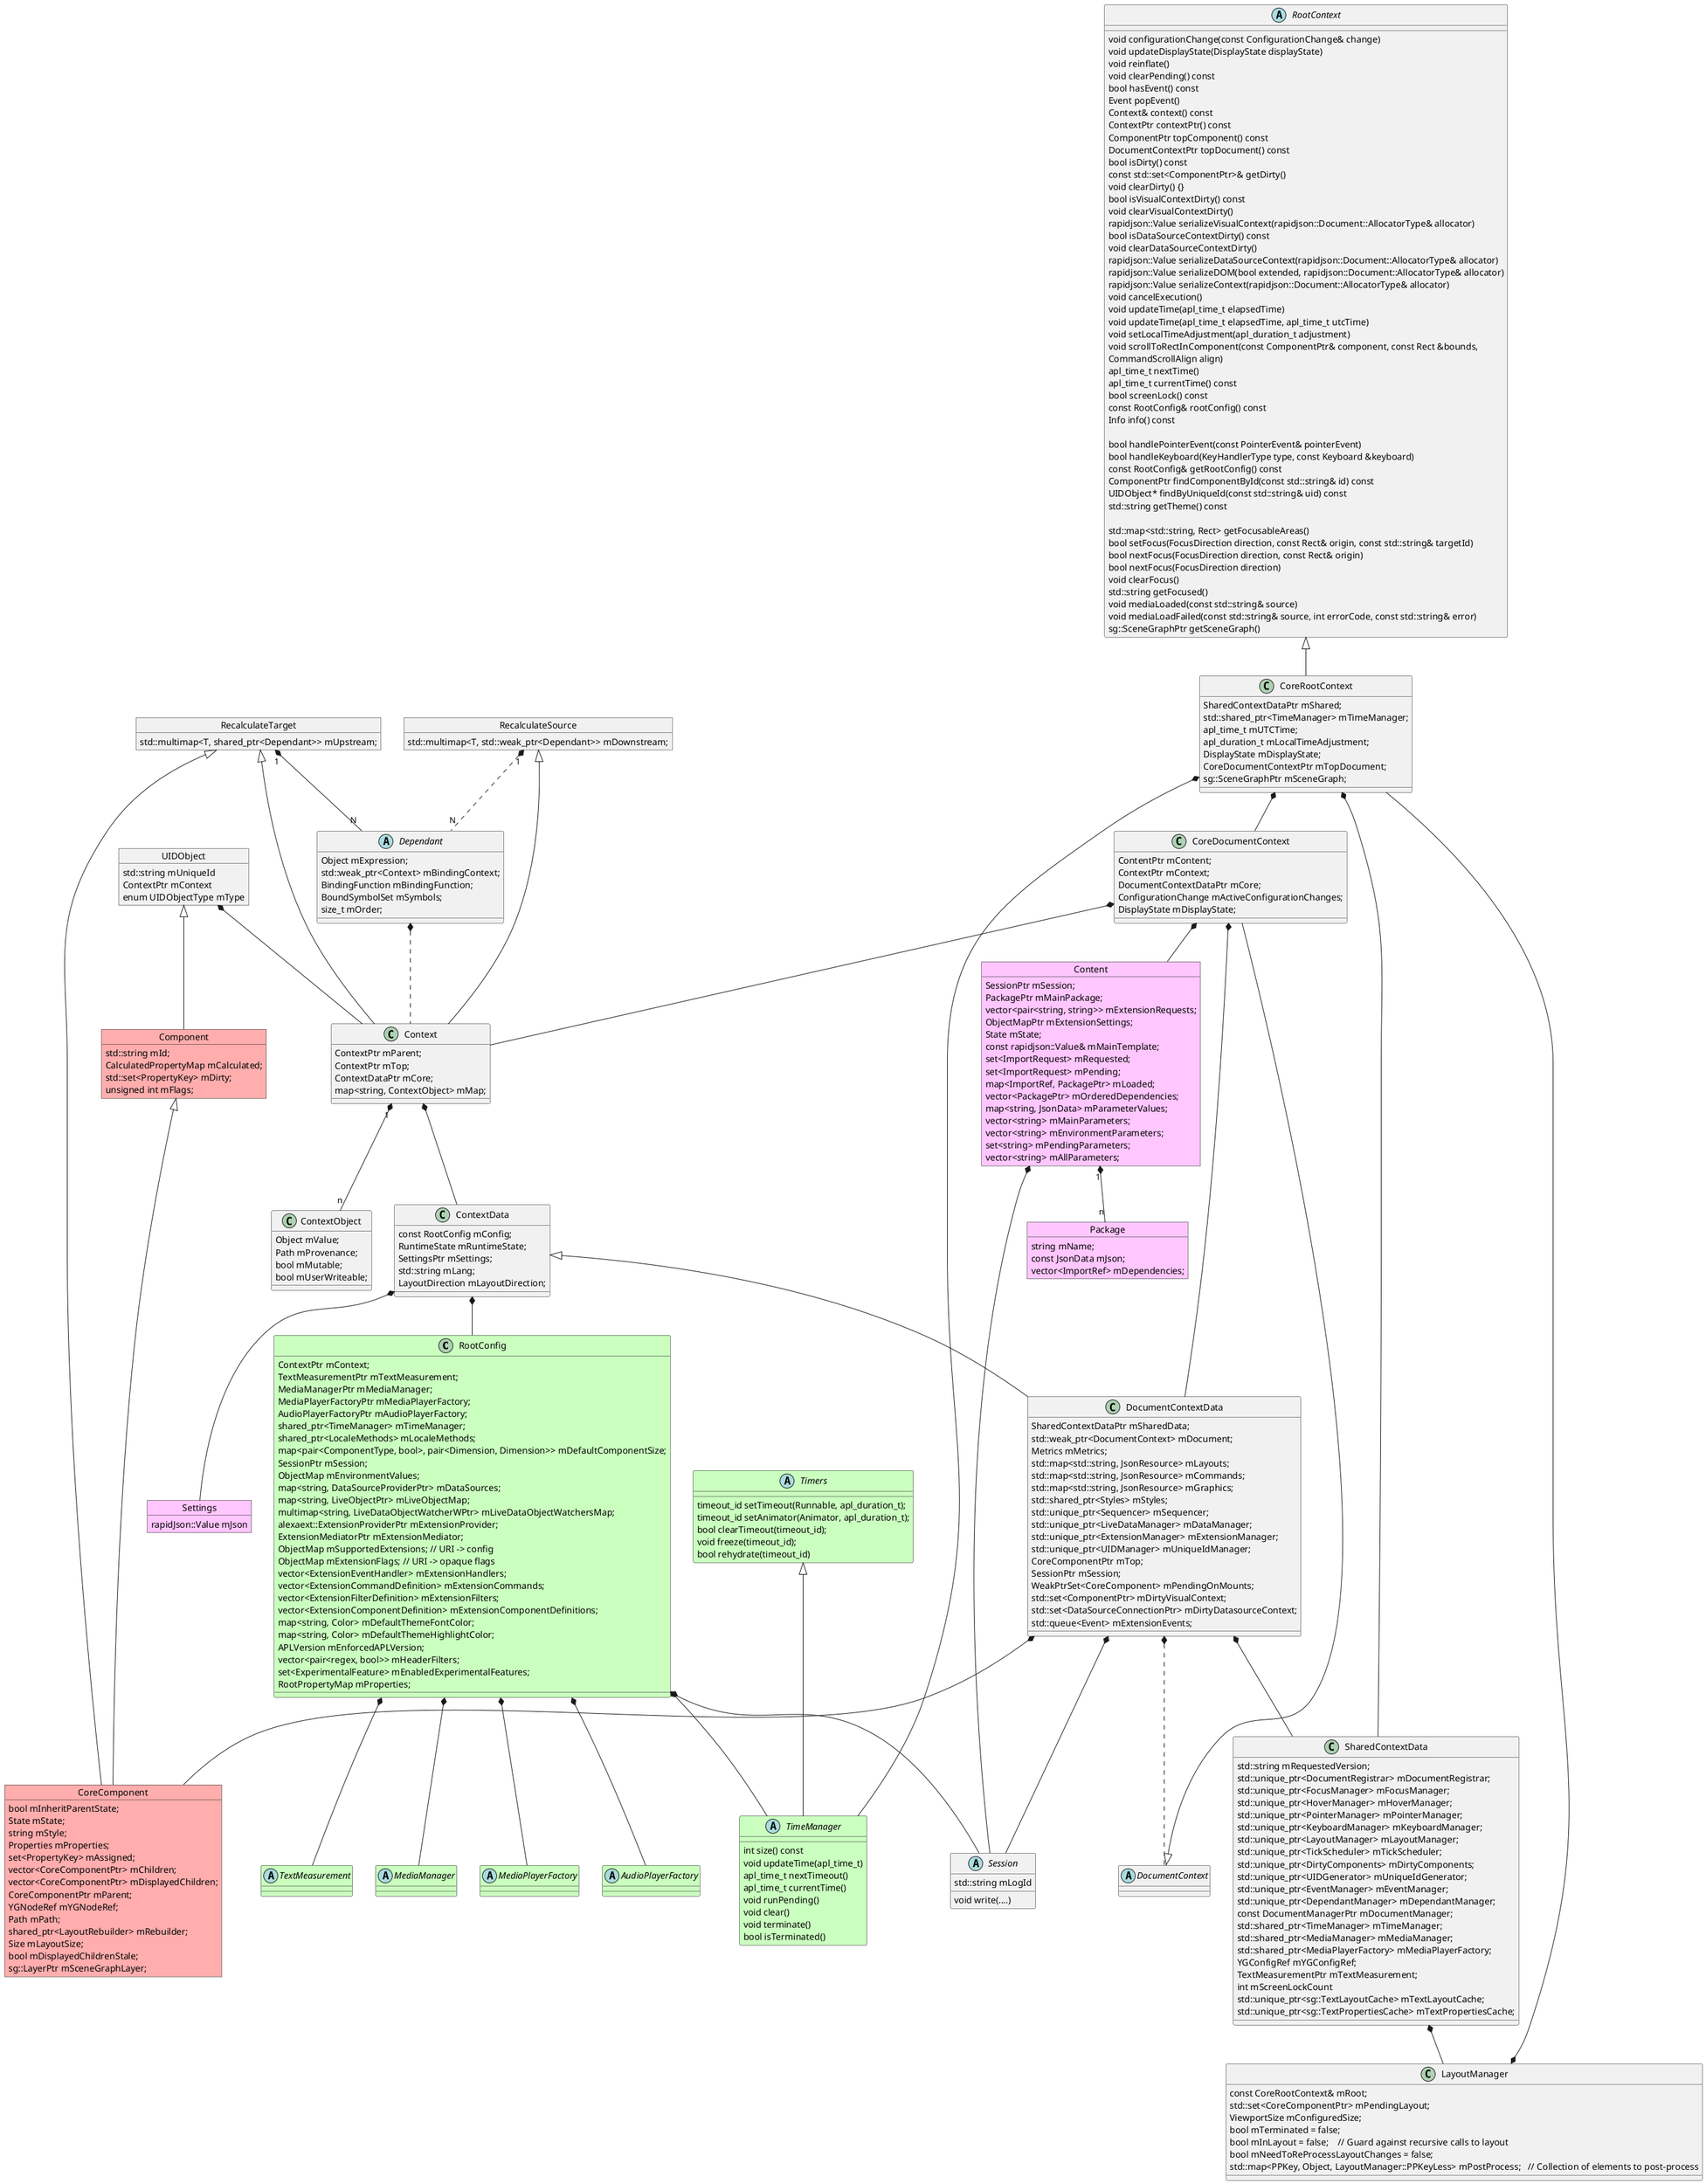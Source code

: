 @startuml

class RootConfig
class Context

abstract TextMeasurement #CAFFBF
abstract MediaManager #CAFFBF
abstract MediaPlayerFactory #CAFFBF
abstract AudioPlayerFactory #CAFFBF

abstract Timers #CAFFBF {
 timeout_id setTimeout(Runnable, apl_duration_t);
 timeout_id setAnimator(Animator, apl_duration_t);
 bool clearTimeout(timeout_id);
 void freeze(timeout_id);
 bool rehydrate(timeout_id)
}

abstract TimeManager #CAFFBF {
    int size() const
    void updateTime(apl_time_t)
    apl_time_t nextTimeout()
    apl_time_t currentTime()
    void runPending()
    void clear()
    void terminate()
    bool isTerminated()
}

Timers <|-- TimeManager

abstract Session {
   void write(....)
   std::string mLogId
}

object Settings #FFC6FF {
  rapidJson::Value mJson
}

object UIDObject {
  std::string mUniqueId
  ContextPtr mContext
  enum UIDObjectType mType
}

UIDObject *-- Context

'object UserData {
'  void *mUserData;
'}

object Component #FFADAD {
  std::string mId;
  CalculatedPropertyMap mCalculated;
  std::set<PropertyKey> mDirty;
  unsigned int mFlags;
}

UIDObject <|-- Component
' UserData <|-- Component

abstract Dependant {
  Object mExpression;
  std::weak_ptr<Context> mBindingContext;
  BindingFunction mBindingFunction;
  BoundSymbolSet mSymbols;
  size_t mOrder;
}

Dependant *.. Context

object RecalculateTarget {
  std::multimap<T, shared_ptr<Dependant>> mUpstream;
}

RecalculateTarget "1" *-- "N" Dependant

object RecalculateSource {
  std::multimap<T, std::weak_ptr<Dependant>> mDownstream;
}

RecalculateSource "1" *.. "N" Dependant

object CoreComponent #FFADAD {
  bool mInheritParentState;
  State mState;
  string mStyle;
  Properties mProperties;
  set<PropertyKey> mAssigned;
  vector<CoreComponentPtr> mChildren;
  vector<CoreComponentPtr> mDisplayedChildren;
  CoreComponentPtr mParent;
  YGNodeRef mYGNodeRef;
  Path mPath;
  shared_ptr<LayoutRebuilder> mRebuilder;
  Size mLayoutSize;
  bool mDisplayedChildrenStale;
  sg::LayerPtr mSceneGraphLayer;
}

RecalculateTarget <|-- CoreComponent
Component <|-- CoreComponent

abstract DocumentContext {
}


class ContextData {
    const RootConfig mConfig;
    RuntimeState mRuntimeState;
    SettingsPtr mSettings;
    std::string mLang;
    LayoutDirection mLayoutDirection;
}

ContextData *-- RootConfig
ContextData *-- Settings

class ContextObject {
    Object mValue;
    Path mProvenance;
    bool mMutable;
    bool mUserWriteable;
}

class Context {
   ContextPtr mParent;
   ContextPtr mTop;
   ContextDataPtr mCore;
   map<string, ContextObject> mMap;
}

RecalculateTarget <|-- Context
RecalculateSource <|-- Context

Context *-- ContextData
Context "1" *-- "n" ContextObject

object Package #FFC6FF {
 string mName;
 const JsonData mJson;
 vector<ImportRef> mDependencies;
}

object Content #FFC6FF {
  SessionPtr mSession;
  PackagePtr mMainPackage;
  vector<pair<string, string>> mExtensionRequests;
  ObjectMapPtr mExtensionSettings;
  State mState;
  const rapidjson::Value& mMainTemplate;
  set<ImportRequest> mRequested;
  set<ImportRequest> mPending;
  map<ImportRef, PackagePtr> mLoaded;
  vector<PackagePtr> mOrderedDependencies;
  map<string, JsonData> mParameterValues;
  vector<string> mMainParameters;
  vector<string> mEnvironmentParameters;
  set<string> mPendingParameters;
  vector<string> mAllParameters;
}

Content "1" *-- "n" Package
Content *-- Session


abstract RootContext {
    void configurationChange(const ConfigurationChange& change)
    void updateDisplayState(DisplayState displayState)
    void reinflate()
    void clearPending() const
    bool hasEvent() const
    Event popEvent()
    Context& context() const
    ContextPtr contextPtr() const
    ComponentPtr topComponent() const
    DocumentContextPtr topDocument() const
    bool isDirty() const
    const std::set<ComponentPtr>& getDirty()
    void clearDirty() {}
    bool isVisualContextDirty() const
    void clearVisualContextDirty()
    rapidjson::Value serializeVisualContext(rapidjson::Document::AllocatorType& allocator)
    bool isDataSourceContextDirty() const
    void clearDataSourceContextDirty()
    rapidjson::Value serializeDataSourceContext(rapidjson::Document::AllocatorType& allocator)
    rapidjson::Value serializeDOM(bool extended, rapidjson::Document::AllocatorType& allocator)
    rapidjson::Value serializeContext(rapidjson::Document::AllocatorType& allocator)
    void cancelExecution()
    void updateTime(apl_time_t elapsedTime)
    void updateTime(apl_time_t elapsedTime, apl_time_t utcTime)
    void setLocalTimeAdjustment(apl_duration_t adjustment)
    void scrollToRectInComponent(const ComponentPtr& component, const Rect &bounds,
                                         CommandScrollAlign align)
    apl_time_t nextTime()
    apl_time_t currentTime() const
    bool screenLock() const
    const RootConfig& rootConfig() const
    Info info() const

    bool handlePointerEvent(const PointerEvent& pointerEvent)
    bool handleKeyboard(KeyHandlerType type, const Keyboard &keyboard)
    const RootConfig& getRootConfig() const
    ComponentPtr findComponentById(const std::string& id) const
    UIDObject* findByUniqueId(const std::string& uid) const
    std::string getTheme() const

    std::map<std::string, Rect> getFocusableAreas()
    bool setFocus(FocusDirection direction, const Rect& origin, const std::string& targetId)
    bool nextFocus(FocusDirection direction, const Rect& origin)
    bool nextFocus(FocusDirection direction)
    void clearFocus()
    std::string getFocused()
    void mediaLoaded(const std::string& source)
    void mediaLoadFailed(const std::string& source, int errorCode, const std::string& error)
    sg::SceneGraphPtr getSceneGraph()
}
' UserData <|-- RootContext

class SharedContextData {
    std::string mRequestedVersion;
    std::unique_ptr<DocumentRegistrar> mDocumentRegistrar;
    std::unique_ptr<FocusManager> mFocusManager;
    std::unique_ptr<HoverManager> mHoverManager;
    std::unique_ptr<PointerManager> mPointerManager;
    std::unique_ptr<KeyboardManager> mKeyboardManager;
    std::unique_ptr<LayoutManager> mLayoutManager;
    std::unique_ptr<TickScheduler> mTickScheduler;
    std::unique_ptr<DirtyComponents> mDirtyComponents;
    std::unique_ptr<UIDGenerator> mUniqueIdGenerator;
    std::unique_ptr<EventManager> mEventManager;
    std::unique_ptr<DependantManager> mDependantManager;
    const DocumentManagerPtr mDocumentManager;
    std::shared_ptr<TimeManager> mTimeManager;
    std::shared_ptr<MediaManager> mMediaManager;
    std::shared_ptr<MediaPlayerFactory> mMediaPlayerFactory;
    YGConfigRef mYGConfigRef;
    TextMeasurementPtr mTextMeasurement;
    int mScreenLockCount
    std::unique_ptr<sg::TextLayoutCache> mTextLayoutCache;
    std::unique_ptr<sg::TextPropertiesCache> mTextPropertiesCache;
}

class LayoutManager {
    const CoreRootContext& mRoot;
    std::set<CoreComponentPtr> mPendingLayout;
    ViewportSize mConfiguredSize;
    bool mTerminated = false;
    bool mInLayout = false;    // Guard against recursive calls to layout
    bool mNeedToReProcessLayoutChanges = false;
    std::map<PPKey, Object, LayoutManager::PPKeyLess> mPostProcess;   // Collection of elements to post-process
}

SharedContextData *-- LayoutManager
LayoutManager *-- CoreRootContext

class DocumentContextData {
        SharedContextDataPtr mSharedData;
        std::weak_ptr<DocumentContext> mDocument;
        Metrics mMetrics;
        std::map<std::string, JsonResource> mLayouts;
        std::map<std::string, JsonResource> mCommands;
        std::map<std::string, JsonResource> mGraphics;
        std::shared_ptr<Styles> mStyles;
        std::unique_ptr<Sequencer> mSequencer;
        std::unique_ptr<LiveDataManager> mDataManager;
        std::unique_ptr<ExtensionManager> mExtensionManager;
        std::unique_ptr<UIDManager> mUniqueIdManager;
        CoreComponentPtr mTop;
        SessionPtr mSession;
        WeakPtrSet<CoreComponent> mPendingOnMounts;
        std::set<ComponentPtr> mDirtyVisualContext;
        std::set<DataSourceConnectionPtr> mDirtyDatasourceContext;
        std::queue<Event> mExtensionEvents;
}

ContextData <|-- DocumentContextData
DocumentContextData *-- SharedContextData
DocumentContextData *.. DocumentContext
DocumentContextData *-- CoreComponent
DocumentContextData *-- Session


class CoreDocumentContext {
    ContentPtr mContent;
    ContextPtr mContext;
    DocumentContextDataPtr mCore;
    ConfigurationChange mActiveConfigurationChanges;
    DisplayState mDisplayState;
}

DocumentContext <|-- CoreDocumentContext
CoreDocumentContext *-- DocumentContextData
CoreDocumentContext *-- Content
CoreDocumentContext *-- Context


class CoreRootContext {
    SharedContextDataPtr mShared;
    std::shared_ptr<TimeManager> mTimeManager;
    apl_time_t mUTCTime;
    apl_duration_t mLocalTimeAdjustment;
    DisplayState mDisplayState;
    CoreDocumentContextPtr mTopDocument;
    sg::SceneGraphPtr mSceneGraph;
}

RootContext <|-- CoreRootContext

CoreRootContext *-- SharedContextData
CoreRootContext *-- TimeManager
CoreRootContext *-- CoreDocumentContext
' CoreRootContext *-- SceneGraph


class RootConfig  #CAFFBF {
   ContextPtr mContext;
   TextMeasurementPtr mTextMeasurement;
   MediaManagerPtr mMediaManager;
   MediaPlayerFactoryPtr mMediaPlayerFactory;
   AudioPlayerFactoryPtr mAudioPlayerFactory;
   shared_ptr<TimeManager> mTimeManager;
   shared_ptr<LocaleMethods> mLocaleMethods;
   map<pair<ComponentType, bool>, pair<Dimension, Dimension>> mDefaultComponentSize;
   SessionPtr mSession;
   ObjectMap mEnvironmentValues;
   map<string, DataSourceProviderPtr> mDataSources;
   map<string, LiveObjectPtr> mLiveObjectMap;
   multimap<string, LiveDataObjectWatcherWPtr> mLiveDataObjectWatchersMap;
   alexaext::ExtensionProviderPtr mExtensionProvider;
   ExtensionMediatorPtr mExtensionMediator;
   ObjectMap mSupportedExtensions; // URI -> config
   ObjectMap mExtensionFlags; // URI -> opaque flags
   vector<ExtensionEventHandler> mExtensionHandlers;
   vector<ExtensionCommandDefinition> mExtensionCommands;
   vector<ExtensionFilterDefinition> mExtensionFilters;
   vector<ExtensionComponentDefinition> mExtensionComponentDefinitions;
   map<string, Color> mDefaultThemeFontColor;
   map<string, Color> mDefaultThemeHighlightColor;
   APLVersion mEnforcedAPLVersion;
   vector<pair<regex, bool>> mHeaderFilters;
   set<ExperimentalFeature> mEnabledExperimentalFeatures;
   RootPropertyMap mProperties;
}

' RootConfig *--    Only used for pre-evaluation
RootConfig *-- Session
RootConfig *-- TextMeasurement
RootConfig *-- MediaManager
RootConfig *-- MediaPlayerFactory
RootConfig *-- AudioPlayerFactory
RootConfig *-- TimeManager


@enduml
